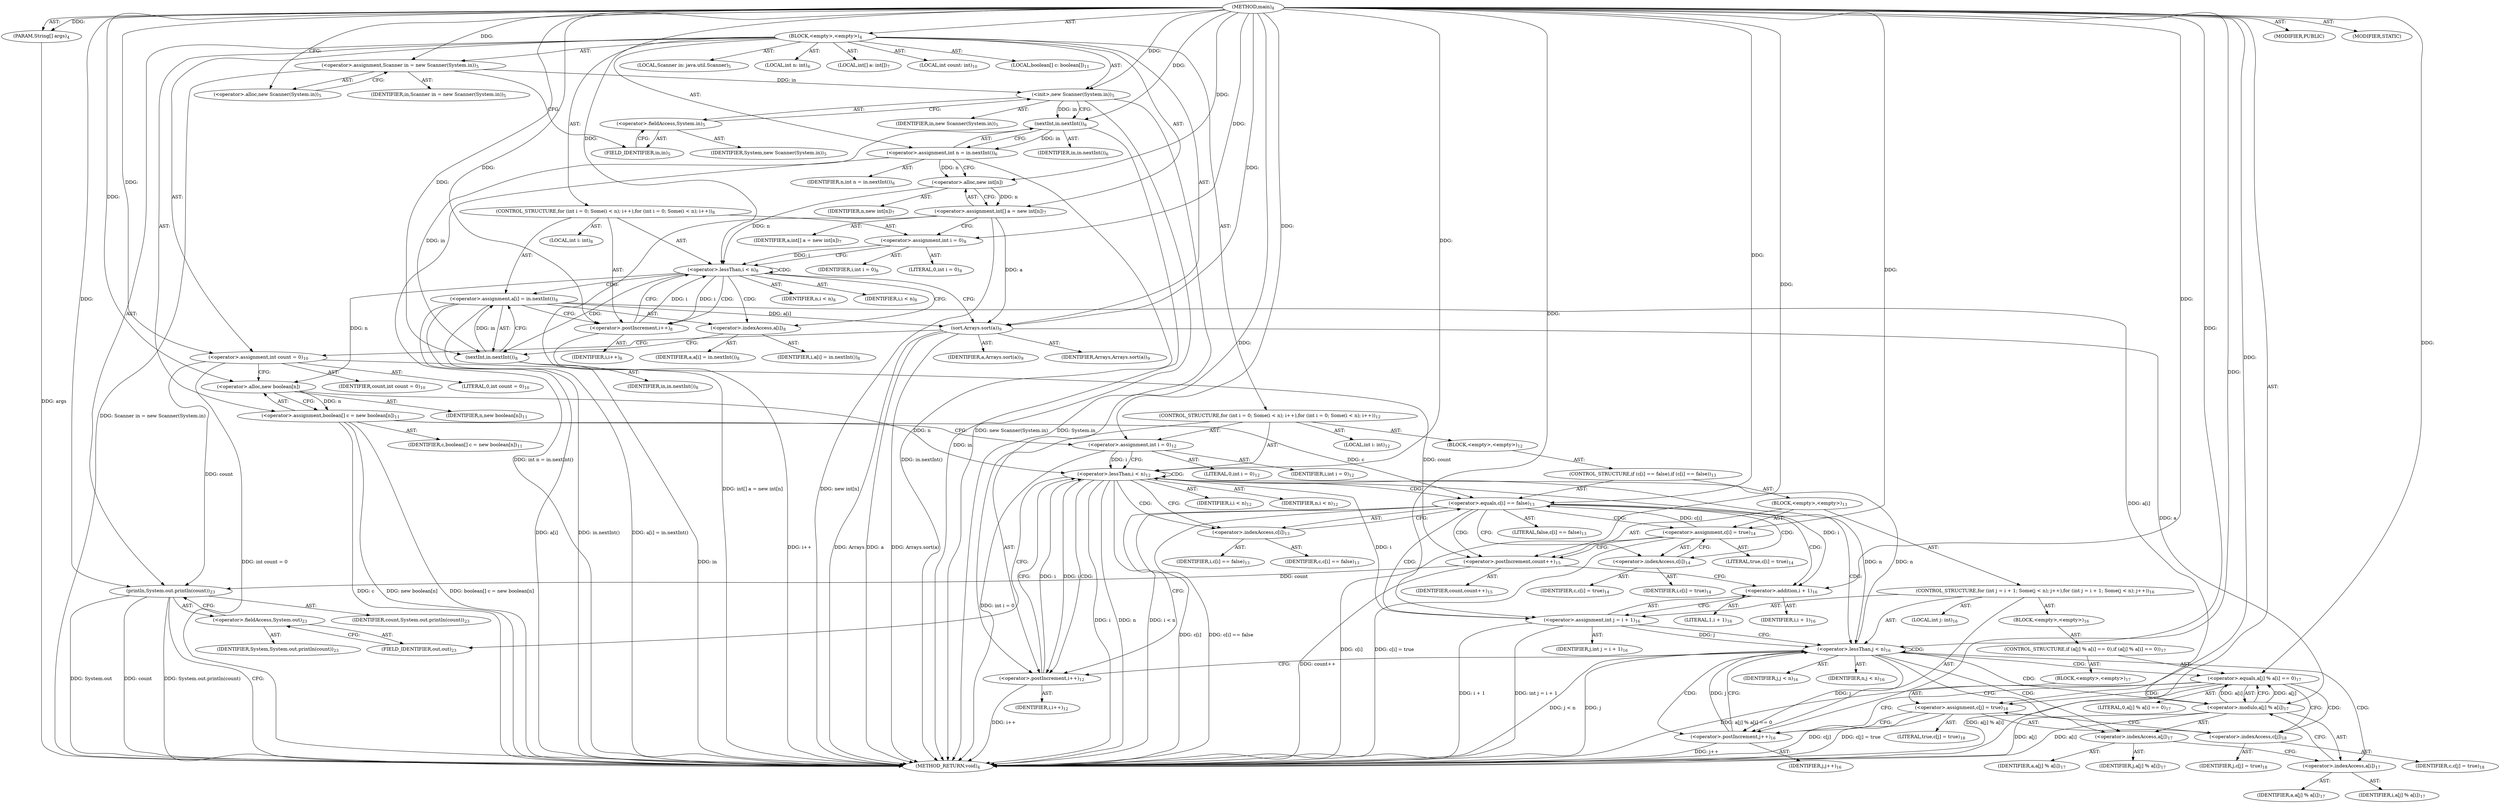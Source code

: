 digraph "main" {  
"19" [label = <(METHOD,main)<SUB>4</SUB>> ]
"20" [label = <(PARAM,String[] args)<SUB>4</SUB>> ]
"21" [label = <(BLOCK,&lt;empty&gt;,&lt;empty&gt;)<SUB>4</SUB>> ]
"4" [label = <(LOCAL,Scanner in: java.util.Scanner)<SUB>5</SUB>> ]
"22" [label = <(&lt;operator&gt;.assignment,Scanner in = new Scanner(System.in))<SUB>5</SUB>> ]
"23" [label = <(IDENTIFIER,in,Scanner in = new Scanner(System.in))<SUB>5</SUB>> ]
"24" [label = <(&lt;operator&gt;.alloc,new Scanner(System.in))<SUB>5</SUB>> ]
"25" [label = <(&lt;init&gt;,new Scanner(System.in))<SUB>5</SUB>> ]
"3" [label = <(IDENTIFIER,in,new Scanner(System.in))<SUB>5</SUB>> ]
"26" [label = <(&lt;operator&gt;.fieldAccess,System.in)<SUB>5</SUB>> ]
"27" [label = <(IDENTIFIER,System,new Scanner(System.in))<SUB>5</SUB>> ]
"28" [label = <(FIELD_IDENTIFIER,in,in)<SUB>5</SUB>> ]
"29" [label = <(LOCAL,int n: int)<SUB>6</SUB>> ]
"30" [label = <(&lt;operator&gt;.assignment,int n = in.nextInt())<SUB>6</SUB>> ]
"31" [label = <(IDENTIFIER,n,int n = in.nextInt())<SUB>6</SUB>> ]
"32" [label = <(nextInt,in.nextInt())<SUB>6</SUB>> ]
"33" [label = <(IDENTIFIER,in,in.nextInt())<SUB>6</SUB>> ]
"34" [label = <(LOCAL,int[] a: int[])<SUB>7</SUB>> ]
"35" [label = <(&lt;operator&gt;.assignment,int[] a = new int[n])<SUB>7</SUB>> ]
"36" [label = <(IDENTIFIER,a,int[] a = new int[n])<SUB>7</SUB>> ]
"37" [label = <(&lt;operator&gt;.alloc,new int[n])> ]
"38" [label = <(IDENTIFIER,n,new int[n])<SUB>7</SUB>> ]
"39" [label = <(CONTROL_STRUCTURE,for (int i = 0; Some(i &lt; n); i++),for (int i = 0; Some(i &lt; n); i++))<SUB>8</SUB>> ]
"40" [label = <(LOCAL,int i: int)<SUB>8</SUB>> ]
"41" [label = <(&lt;operator&gt;.assignment,int i = 0)<SUB>8</SUB>> ]
"42" [label = <(IDENTIFIER,i,int i = 0)<SUB>8</SUB>> ]
"43" [label = <(LITERAL,0,int i = 0)<SUB>8</SUB>> ]
"44" [label = <(&lt;operator&gt;.lessThan,i &lt; n)<SUB>8</SUB>> ]
"45" [label = <(IDENTIFIER,i,i &lt; n)<SUB>8</SUB>> ]
"46" [label = <(IDENTIFIER,n,i &lt; n)<SUB>8</SUB>> ]
"47" [label = <(&lt;operator&gt;.postIncrement,i++)<SUB>8</SUB>> ]
"48" [label = <(IDENTIFIER,i,i++)<SUB>8</SUB>> ]
"49" [label = <(&lt;operator&gt;.assignment,a[i] = in.nextInt())<SUB>8</SUB>> ]
"50" [label = <(&lt;operator&gt;.indexAccess,a[i])<SUB>8</SUB>> ]
"51" [label = <(IDENTIFIER,a,a[i] = in.nextInt())<SUB>8</SUB>> ]
"52" [label = <(IDENTIFIER,i,a[i] = in.nextInt())<SUB>8</SUB>> ]
"53" [label = <(nextInt,in.nextInt())<SUB>8</SUB>> ]
"54" [label = <(IDENTIFIER,in,in.nextInt())<SUB>8</SUB>> ]
"55" [label = <(sort,Arrays.sort(a))<SUB>9</SUB>> ]
"56" [label = <(IDENTIFIER,Arrays,Arrays.sort(a))<SUB>9</SUB>> ]
"57" [label = <(IDENTIFIER,a,Arrays.sort(a))<SUB>9</SUB>> ]
"58" [label = <(LOCAL,int count: int)<SUB>10</SUB>> ]
"59" [label = <(&lt;operator&gt;.assignment,int count = 0)<SUB>10</SUB>> ]
"60" [label = <(IDENTIFIER,count,int count = 0)<SUB>10</SUB>> ]
"61" [label = <(LITERAL,0,int count = 0)<SUB>10</SUB>> ]
"62" [label = <(LOCAL,boolean[] c: boolean[])<SUB>11</SUB>> ]
"63" [label = <(&lt;operator&gt;.assignment,boolean[] c = new boolean[n])<SUB>11</SUB>> ]
"64" [label = <(IDENTIFIER,c,boolean[] c = new boolean[n])<SUB>11</SUB>> ]
"65" [label = <(&lt;operator&gt;.alloc,new boolean[n])> ]
"66" [label = <(IDENTIFIER,n,new boolean[n])<SUB>11</SUB>> ]
"67" [label = <(CONTROL_STRUCTURE,for (int i = 0; Some(i &lt; n); i++),for (int i = 0; Some(i &lt; n); i++))<SUB>12</SUB>> ]
"68" [label = <(LOCAL,int i: int)<SUB>12</SUB>> ]
"69" [label = <(&lt;operator&gt;.assignment,int i = 0)<SUB>12</SUB>> ]
"70" [label = <(IDENTIFIER,i,int i = 0)<SUB>12</SUB>> ]
"71" [label = <(LITERAL,0,int i = 0)<SUB>12</SUB>> ]
"72" [label = <(&lt;operator&gt;.lessThan,i &lt; n)<SUB>12</SUB>> ]
"73" [label = <(IDENTIFIER,i,i &lt; n)<SUB>12</SUB>> ]
"74" [label = <(IDENTIFIER,n,i &lt; n)<SUB>12</SUB>> ]
"75" [label = <(&lt;operator&gt;.postIncrement,i++)<SUB>12</SUB>> ]
"76" [label = <(IDENTIFIER,i,i++)<SUB>12</SUB>> ]
"77" [label = <(BLOCK,&lt;empty&gt;,&lt;empty&gt;)<SUB>12</SUB>> ]
"78" [label = <(CONTROL_STRUCTURE,if (c[i] == false),if (c[i] == false))<SUB>13</SUB>> ]
"79" [label = <(&lt;operator&gt;.equals,c[i] == false)<SUB>13</SUB>> ]
"80" [label = <(&lt;operator&gt;.indexAccess,c[i])<SUB>13</SUB>> ]
"81" [label = <(IDENTIFIER,c,c[i] == false)<SUB>13</SUB>> ]
"82" [label = <(IDENTIFIER,i,c[i] == false)<SUB>13</SUB>> ]
"83" [label = <(LITERAL,false,c[i] == false)<SUB>13</SUB>> ]
"84" [label = <(BLOCK,&lt;empty&gt;,&lt;empty&gt;)<SUB>13</SUB>> ]
"85" [label = <(&lt;operator&gt;.assignment,c[i] = true)<SUB>14</SUB>> ]
"86" [label = <(&lt;operator&gt;.indexAccess,c[i])<SUB>14</SUB>> ]
"87" [label = <(IDENTIFIER,c,c[i] = true)<SUB>14</SUB>> ]
"88" [label = <(IDENTIFIER,i,c[i] = true)<SUB>14</SUB>> ]
"89" [label = <(LITERAL,true,c[i] = true)<SUB>14</SUB>> ]
"90" [label = <(&lt;operator&gt;.postIncrement,count++)<SUB>15</SUB>> ]
"91" [label = <(IDENTIFIER,count,count++)<SUB>15</SUB>> ]
"92" [label = <(CONTROL_STRUCTURE,for (int j = i + 1; Some(j &lt; n); j++),for (int j = i + 1; Some(j &lt; n); j++))<SUB>16</SUB>> ]
"93" [label = <(LOCAL,int j: int)<SUB>16</SUB>> ]
"94" [label = <(&lt;operator&gt;.assignment,int j = i + 1)<SUB>16</SUB>> ]
"95" [label = <(IDENTIFIER,j,int j = i + 1)<SUB>16</SUB>> ]
"96" [label = <(&lt;operator&gt;.addition,i + 1)<SUB>16</SUB>> ]
"97" [label = <(IDENTIFIER,i,i + 1)<SUB>16</SUB>> ]
"98" [label = <(LITERAL,1,i + 1)<SUB>16</SUB>> ]
"99" [label = <(&lt;operator&gt;.lessThan,j &lt; n)<SUB>16</SUB>> ]
"100" [label = <(IDENTIFIER,j,j &lt; n)<SUB>16</SUB>> ]
"101" [label = <(IDENTIFIER,n,j &lt; n)<SUB>16</SUB>> ]
"102" [label = <(&lt;operator&gt;.postIncrement,j++)<SUB>16</SUB>> ]
"103" [label = <(IDENTIFIER,j,j++)<SUB>16</SUB>> ]
"104" [label = <(BLOCK,&lt;empty&gt;,&lt;empty&gt;)<SUB>16</SUB>> ]
"105" [label = <(CONTROL_STRUCTURE,if (a[j] % a[i] == 0),if (a[j] % a[i] == 0))<SUB>17</SUB>> ]
"106" [label = <(&lt;operator&gt;.equals,a[j] % a[i] == 0)<SUB>17</SUB>> ]
"107" [label = <(&lt;operator&gt;.modulo,a[j] % a[i])<SUB>17</SUB>> ]
"108" [label = <(&lt;operator&gt;.indexAccess,a[j])<SUB>17</SUB>> ]
"109" [label = <(IDENTIFIER,a,a[j] % a[i])<SUB>17</SUB>> ]
"110" [label = <(IDENTIFIER,j,a[j] % a[i])<SUB>17</SUB>> ]
"111" [label = <(&lt;operator&gt;.indexAccess,a[i])<SUB>17</SUB>> ]
"112" [label = <(IDENTIFIER,a,a[j] % a[i])<SUB>17</SUB>> ]
"113" [label = <(IDENTIFIER,i,a[j] % a[i])<SUB>17</SUB>> ]
"114" [label = <(LITERAL,0,a[j] % a[i] == 0)<SUB>17</SUB>> ]
"115" [label = <(BLOCK,&lt;empty&gt;,&lt;empty&gt;)<SUB>17</SUB>> ]
"116" [label = <(&lt;operator&gt;.assignment,c[j] = true)<SUB>18</SUB>> ]
"117" [label = <(&lt;operator&gt;.indexAccess,c[j])<SUB>18</SUB>> ]
"118" [label = <(IDENTIFIER,c,c[j] = true)<SUB>18</SUB>> ]
"119" [label = <(IDENTIFIER,j,c[j] = true)<SUB>18</SUB>> ]
"120" [label = <(LITERAL,true,c[j] = true)<SUB>18</SUB>> ]
"121" [label = <(println,System.out.println(count))<SUB>23</SUB>> ]
"122" [label = <(&lt;operator&gt;.fieldAccess,System.out)<SUB>23</SUB>> ]
"123" [label = <(IDENTIFIER,System,System.out.println(count))<SUB>23</SUB>> ]
"124" [label = <(FIELD_IDENTIFIER,out,out)<SUB>23</SUB>> ]
"125" [label = <(IDENTIFIER,count,System.out.println(count))<SUB>23</SUB>> ]
"126" [label = <(MODIFIER,PUBLIC)> ]
"127" [label = <(MODIFIER,STATIC)> ]
"128" [label = <(METHOD_RETURN,void)<SUB>4</SUB>> ]
  "19" -> "20"  [ label = "AST: "] 
  "19" -> "21"  [ label = "AST: "] 
  "19" -> "126"  [ label = "AST: "] 
  "19" -> "127"  [ label = "AST: "] 
  "19" -> "128"  [ label = "AST: "] 
  "21" -> "4"  [ label = "AST: "] 
  "21" -> "22"  [ label = "AST: "] 
  "21" -> "25"  [ label = "AST: "] 
  "21" -> "29"  [ label = "AST: "] 
  "21" -> "30"  [ label = "AST: "] 
  "21" -> "34"  [ label = "AST: "] 
  "21" -> "35"  [ label = "AST: "] 
  "21" -> "39"  [ label = "AST: "] 
  "21" -> "55"  [ label = "AST: "] 
  "21" -> "58"  [ label = "AST: "] 
  "21" -> "59"  [ label = "AST: "] 
  "21" -> "62"  [ label = "AST: "] 
  "21" -> "63"  [ label = "AST: "] 
  "21" -> "67"  [ label = "AST: "] 
  "21" -> "121"  [ label = "AST: "] 
  "22" -> "23"  [ label = "AST: "] 
  "22" -> "24"  [ label = "AST: "] 
  "25" -> "3"  [ label = "AST: "] 
  "25" -> "26"  [ label = "AST: "] 
  "26" -> "27"  [ label = "AST: "] 
  "26" -> "28"  [ label = "AST: "] 
  "30" -> "31"  [ label = "AST: "] 
  "30" -> "32"  [ label = "AST: "] 
  "32" -> "33"  [ label = "AST: "] 
  "35" -> "36"  [ label = "AST: "] 
  "35" -> "37"  [ label = "AST: "] 
  "37" -> "38"  [ label = "AST: "] 
  "39" -> "40"  [ label = "AST: "] 
  "39" -> "41"  [ label = "AST: "] 
  "39" -> "44"  [ label = "AST: "] 
  "39" -> "47"  [ label = "AST: "] 
  "39" -> "49"  [ label = "AST: "] 
  "41" -> "42"  [ label = "AST: "] 
  "41" -> "43"  [ label = "AST: "] 
  "44" -> "45"  [ label = "AST: "] 
  "44" -> "46"  [ label = "AST: "] 
  "47" -> "48"  [ label = "AST: "] 
  "49" -> "50"  [ label = "AST: "] 
  "49" -> "53"  [ label = "AST: "] 
  "50" -> "51"  [ label = "AST: "] 
  "50" -> "52"  [ label = "AST: "] 
  "53" -> "54"  [ label = "AST: "] 
  "55" -> "56"  [ label = "AST: "] 
  "55" -> "57"  [ label = "AST: "] 
  "59" -> "60"  [ label = "AST: "] 
  "59" -> "61"  [ label = "AST: "] 
  "63" -> "64"  [ label = "AST: "] 
  "63" -> "65"  [ label = "AST: "] 
  "65" -> "66"  [ label = "AST: "] 
  "67" -> "68"  [ label = "AST: "] 
  "67" -> "69"  [ label = "AST: "] 
  "67" -> "72"  [ label = "AST: "] 
  "67" -> "75"  [ label = "AST: "] 
  "67" -> "77"  [ label = "AST: "] 
  "69" -> "70"  [ label = "AST: "] 
  "69" -> "71"  [ label = "AST: "] 
  "72" -> "73"  [ label = "AST: "] 
  "72" -> "74"  [ label = "AST: "] 
  "75" -> "76"  [ label = "AST: "] 
  "77" -> "78"  [ label = "AST: "] 
  "78" -> "79"  [ label = "AST: "] 
  "78" -> "84"  [ label = "AST: "] 
  "79" -> "80"  [ label = "AST: "] 
  "79" -> "83"  [ label = "AST: "] 
  "80" -> "81"  [ label = "AST: "] 
  "80" -> "82"  [ label = "AST: "] 
  "84" -> "85"  [ label = "AST: "] 
  "84" -> "90"  [ label = "AST: "] 
  "84" -> "92"  [ label = "AST: "] 
  "85" -> "86"  [ label = "AST: "] 
  "85" -> "89"  [ label = "AST: "] 
  "86" -> "87"  [ label = "AST: "] 
  "86" -> "88"  [ label = "AST: "] 
  "90" -> "91"  [ label = "AST: "] 
  "92" -> "93"  [ label = "AST: "] 
  "92" -> "94"  [ label = "AST: "] 
  "92" -> "99"  [ label = "AST: "] 
  "92" -> "102"  [ label = "AST: "] 
  "92" -> "104"  [ label = "AST: "] 
  "94" -> "95"  [ label = "AST: "] 
  "94" -> "96"  [ label = "AST: "] 
  "96" -> "97"  [ label = "AST: "] 
  "96" -> "98"  [ label = "AST: "] 
  "99" -> "100"  [ label = "AST: "] 
  "99" -> "101"  [ label = "AST: "] 
  "102" -> "103"  [ label = "AST: "] 
  "104" -> "105"  [ label = "AST: "] 
  "105" -> "106"  [ label = "AST: "] 
  "105" -> "115"  [ label = "AST: "] 
  "106" -> "107"  [ label = "AST: "] 
  "106" -> "114"  [ label = "AST: "] 
  "107" -> "108"  [ label = "AST: "] 
  "107" -> "111"  [ label = "AST: "] 
  "108" -> "109"  [ label = "AST: "] 
  "108" -> "110"  [ label = "AST: "] 
  "111" -> "112"  [ label = "AST: "] 
  "111" -> "113"  [ label = "AST: "] 
  "115" -> "116"  [ label = "AST: "] 
  "116" -> "117"  [ label = "AST: "] 
  "116" -> "120"  [ label = "AST: "] 
  "117" -> "118"  [ label = "AST: "] 
  "117" -> "119"  [ label = "AST: "] 
  "121" -> "122"  [ label = "AST: "] 
  "121" -> "125"  [ label = "AST: "] 
  "122" -> "123"  [ label = "AST: "] 
  "122" -> "124"  [ label = "AST: "] 
  "22" -> "28"  [ label = "CFG: "] 
  "25" -> "32"  [ label = "CFG: "] 
  "30" -> "37"  [ label = "CFG: "] 
  "35" -> "41"  [ label = "CFG: "] 
  "55" -> "59"  [ label = "CFG: "] 
  "59" -> "65"  [ label = "CFG: "] 
  "63" -> "69"  [ label = "CFG: "] 
  "121" -> "128"  [ label = "CFG: "] 
  "24" -> "22"  [ label = "CFG: "] 
  "26" -> "25"  [ label = "CFG: "] 
  "32" -> "30"  [ label = "CFG: "] 
  "37" -> "35"  [ label = "CFG: "] 
  "41" -> "44"  [ label = "CFG: "] 
  "44" -> "50"  [ label = "CFG: "] 
  "44" -> "55"  [ label = "CFG: "] 
  "47" -> "44"  [ label = "CFG: "] 
  "49" -> "47"  [ label = "CFG: "] 
  "65" -> "63"  [ label = "CFG: "] 
  "69" -> "72"  [ label = "CFG: "] 
  "72" -> "80"  [ label = "CFG: "] 
  "72" -> "124"  [ label = "CFG: "] 
  "75" -> "72"  [ label = "CFG: "] 
  "122" -> "121"  [ label = "CFG: "] 
  "28" -> "26"  [ label = "CFG: "] 
  "50" -> "53"  [ label = "CFG: "] 
  "53" -> "49"  [ label = "CFG: "] 
  "124" -> "122"  [ label = "CFG: "] 
  "79" -> "86"  [ label = "CFG: "] 
  "79" -> "75"  [ label = "CFG: "] 
  "80" -> "79"  [ label = "CFG: "] 
  "85" -> "90"  [ label = "CFG: "] 
  "90" -> "96"  [ label = "CFG: "] 
  "86" -> "85"  [ label = "CFG: "] 
  "94" -> "99"  [ label = "CFG: "] 
  "99" -> "108"  [ label = "CFG: "] 
  "99" -> "75"  [ label = "CFG: "] 
  "102" -> "99"  [ label = "CFG: "] 
  "96" -> "94"  [ label = "CFG: "] 
  "106" -> "117"  [ label = "CFG: "] 
  "106" -> "102"  [ label = "CFG: "] 
  "107" -> "106"  [ label = "CFG: "] 
  "116" -> "102"  [ label = "CFG: "] 
  "108" -> "111"  [ label = "CFG: "] 
  "111" -> "107"  [ label = "CFG: "] 
  "117" -> "116"  [ label = "CFG: "] 
  "19" -> "24"  [ label = "CFG: "] 
  "20" -> "128"  [ label = "DDG: args"] 
  "22" -> "128"  [ label = "DDG: Scanner in = new Scanner(System.in)"] 
  "25" -> "128"  [ label = "DDG: System.in"] 
  "25" -> "128"  [ label = "DDG: new Scanner(System.in)"] 
  "32" -> "128"  [ label = "DDG: in"] 
  "30" -> "128"  [ label = "DDG: in.nextInt()"] 
  "30" -> "128"  [ label = "DDG: int n = in.nextInt()"] 
  "35" -> "128"  [ label = "DDG: new int[n]"] 
  "35" -> "128"  [ label = "DDG: int[] a = new int[n]"] 
  "55" -> "128"  [ label = "DDG: a"] 
  "55" -> "128"  [ label = "DDG: Arrays.sort(a)"] 
  "59" -> "128"  [ label = "DDG: int count = 0"] 
  "63" -> "128"  [ label = "DDG: c"] 
  "63" -> "128"  [ label = "DDG: new boolean[n]"] 
  "63" -> "128"  [ label = "DDG: boolean[] c = new boolean[n]"] 
  "69" -> "128"  [ label = "DDG: int i = 0"] 
  "72" -> "128"  [ label = "DDG: i"] 
  "72" -> "128"  [ label = "DDG: n"] 
  "72" -> "128"  [ label = "DDG: i &lt; n"] 
  "121" -> "128"  [ label = "DDG: System.out"] 
  "121" -> "128"  [ label = "DDG: count"] 
  "121" -> "128"  [ label = "DDG: System.out.println(count)"] 
  "79" -> "128"  [ label = "DDG: c[i]"] 
  "79" -> "128"  [ label = "DDG: c[i] == false"] 
  "85" -> "128"  [ label = "DDG: c[i]"] 
  "85" -> "128"  [ label = "DDG: c[i] = true"] 
  "90" -> "128"  [ label = "DDG: count++"] 
  "94" -> "128"  [ label = "DDG: i + 1"] 
  "94" -> "128"  [ label = "DDG: int j = i + 1"] 
  "99" -> "128"  [ label = "DDG: j"] 
  "99" -> "128"  [ label = "DDG: j &lt; n"] 
  "75" -> "128"  [ label = "DDG: i++"] 
  "107" -> "128"  [ label = "DDG: a[j]"] 
  "107" -> "128"  [ label = "DDG: a[i]"] 
  "106" -> "128"  [ label = "DDG: a[j] % a[i]"] 
  "106" -> "128"  [ label = "DDG: a[j] % a[i] == 0"] 
  "116" -> "128"  [ label = "DDG: c[j]"] 
  "116" -> "128"  [ label = "DDG: c[j] = true"] 
  "102" -> "128"  [ label = "DDG: j++"] 
  "49" -> "128"  [ label = "DDG: a[i]"] 
  "53" -> "128"  [ label = "DDG: in"] 
  "49" -> "128"  [ label = "DDG: in.nextInt()"] 
  "49" -> "128"  [ label = "DDG: a[i] = in.nextInt()"] 
  "47" -> "128"  [ label = "DDG: i++"] 
  "55" -> "128"  [ label = "DDG: Arrays"] 
  "19" -> "20"  [ label = "DDG: "] 
  "19" -> "22"  [ label = "DDG: "] 
  "32" -> "30"  [ label = "DDG: in"] 
  "37" -> "35"  [ label = "DDG: n"] 
  "19" -> "59"  [ label = "DDG: "] 
  "65" -> "63"  [ label = "DDG: n"] 
  "22" -> "25"  [ label = "DDG: in"] 
  "19" -> "25"  [ label = "DDG: "] 
  "19" -> "41"  [ label = "DDG: "] 
  "53" -> "49"  [ label = "DDG: in"] 
  "19" -> "55"  [ label = "DDG: "] 
  "35" -> "55"  [ label = "DDG: a"] 
  "49" -> "55"  [ label = "DDG: a[i]"] 
  "19" -> "69"  [ label = "DDG: "] 
  "59" -> "121"  [ label = "DDG: count"] 
  "90" -> "121"  [ label = "DDG: count"] 
  "19" -> "121"  [ label = "DDG: "] 
  "25" -> "32"  [ label = "DDG: in"] 
  "19" -> "32"  [ label = "DDG: "] 
  "30" -> "37"  [ label = "DDG: n"] 
  "19" -> "37"  [ label = "DDG: "] 
  "41" -> "44"  [ label = "DDG: i"] 
  "47" -> "44"  [ label = "DDG: i"] 
  "19" -> "44"  [ label = "DDG: "] 
  "37" -> "44"  [ label = "DDG: n"] 
  "44" -> "47"  [ label = "DDG: i"] 
  "19" -> "47"  [ label = "DDG: "] 
  "44" -> "65"  [ label = "DDG: n"] 
  "19" -> "65"  [ label = "DDG: "] 
  "69" -> "72"  [ label = "DDG: i"] 
  "75" -> "72"  [ label = "DDG: i"] 
  "19" -> "72"  [ label = "DDG: "] 
  "65" -> "72"  [ label = "DDG: n"] 
  "99" -> "72"  [ label = "DDG: n"] 
  "72" -> "75"  [ label = "DDG: i"] 
  "19" -> "75"  [ label = "DDG: "] 
  "32" -> "53"  [ label = "DDG: in"] 
  "19" -> "53"  [ label = "DDG: "] 
  "63" -> "79"  [ label = "DDG: c"] 
  "85" -> "79"  [ label = "DDG: c[i]"] 
  "19" -> "79"  [ label = "DDG: "] 
  "19" -> "85"  [ label = "DDG: "] 
  "59" -> "90"  [ label = "DDG: count"] 
  "19" -> "90"  [ label = "DDG: "] 
  "72" -> "94"  [ label = "DDG: i"] 
  "19" -> "94"  [ label = "DDG: "] 
  "94" -> "99"  [ label = "DDG: j"] 
  "102" -> "99"  [ label = "DDG: j"] 
  "19" -> "99"  [ label = "DDG: "] 
  "72" -> "99"  [ label = "DDG: n"] 
  "99" -> "102"  [ label = "DDG: j"] 
  "19" -> "102"  [ label = "DDG: "] 
  "72" -> "96"  [ label = "DDG: i"] 
  "19" -> "96"  [ label = "DDG: "] 
  "107" -> "106"  [ label = "DDG: a[j]"] 
  "107" -> "106"  [ label = "DDG: a[i]"] 
  "19" -> "106"  [ label = "DDG: "] 
  "19" -> "116"  [ label = "DDG: "] 
  "55" -> "107"  [ label = "DDG: a"] 
  "49" -> "107"  [ label = "DDG: a[i]"] 
  "44" -> "47"  [ label = "CDG: "] 
  "44" -> "49"  [ label = "CDG: "] 
  "44" -> "50"  [ label = "CDG: "] 
  "44" -> "44"  [ label = "CDG: "] 
  "44" -> "53"  [ label = "CDG: "] 
  "72" -> "75"  [ label = "CDG: "] 
  "72" -> "72"  [ label = "CDG: "] 
  "72" -> "79"  [ label = "CDG: "] 
  "72" -> "80"  [ label = "CDG: "] 
  "79" -> "94"  [ label = "CDG: "] 
  "79" -> "96"  [ label = "CDG: "] 
  "79" -> "99"  [ label = "CDG: "] 
  "79" -> "85"  [ label = "CDG: "] 
  "79" -> "90"  [ label = "CDG: "] 
  "79" -> "86"  [ label = "CDG: "] 
  "99" -> "107"  [ label = "CDG: "] 
  "99" -> "99"  [ label = "CDG: "] 
  "99" -> "102"  [ label = "CDG: "] 
  "99" -> "106"  [ label = "CDG: "] 
  "99" -> "108"  [ label = "CDG: "] 
  "99" -> "111"  [ label = "CDG: "] 
  "106" -> "116"  [ label = "CDG: "] 
  "106" -> "117"  [ label = "CDG: "] 
}
